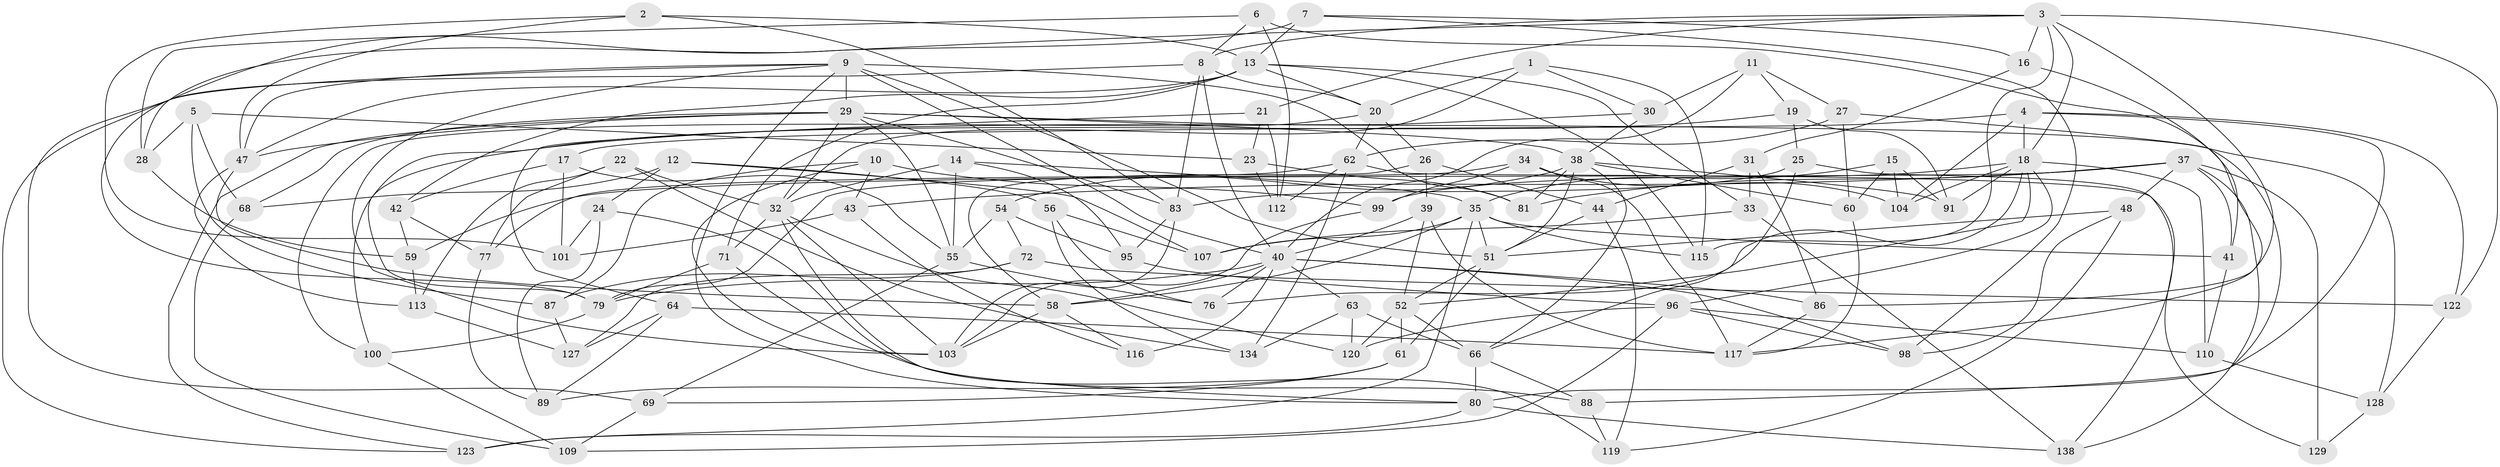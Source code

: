 // original degree distribution, {4: 1.0}
// Generated by graph-tools (version 1.1) at 2025/20/03/04/25 18:20:53]
// undirected, 98 vertices, 233 edges
graph export_dot {
graph [start="1"]
  node [color=gray90,style=filled];
  1;
  2;
  3 [super="+53+65"];
  4 [super="+141"];
  5;
  6;
  7;
  8 [super="+121"];
  9 [super="+50"];
  10;
  11;
  12;
  13 [super="+124+75"];
  14;
  15;
  16;
  17;
  18 [super="+45+57"];
  19;
  20 [super="+46"];
  21;
  22;
  23;
  24;
  25;
  26;
  27;
  28;
  29 [super="+36+85"];
  30;
  31;
  32 [super="+97"];
  33;
  34;
  35 [super="+94+84"];
  37 [super="+92"];
  38 [super="+114"];
  39;
  40 [super="+67+49"];
  41;
  42;
  43;
  44;
  47 [super="+70"];
  48;
  51 [super="+90"];
  52 [super="+74"];
  54;
  55 [super="+73"];
  56;
  58 [super="+118"];
  59;
  60;
  61;
  62 [super="+108"];
  63;
  64;
  66 [super="+78"];
  68;
  69;
  71;
  72;
  76;
  77;
  79 [super="+137"];
  80 [super="+82"];
  81;
  83 [super="+130"];
  86;
  87;
  88;
  89;
  91;
  95;
  96 [super="+106"];
  98;
  99;
  100;
  101;
  103 [super="+135"];
  104;
  107;
  109;
  110;
  112;
  113;
  115;
  116;
  117 [super="+132"];
  119;
  120;
  122;
  123;
  127;
  128;
  129;
  134;
  138;
  1 -- 115;
  1 -- 30;
  1 -- 20;
  1 -- 32;
  2 -- 83;
  2 -- 101;
  2 -- 13;
  2 -- 47;
  3 -- 8;
  3 -- 18;
  3 -- 16;
  3 -- 122;
  3 -- 21;
  3 -- 115;
  3 -- 86;
  3 -- 79;
  4 -- 80;
  4 -- 104;
  4 -- 17;
  4 -- 122;
  4 -- 18 [weight=2];
  5 -- 28;
  5 -- 68;
  5 -- 23;
  5 -- 87;
  6 -- 28;
  6 -- 112;
  6 -- 8;
  6 -- 117;
  7 -- 16;
  7 -- 13;
  7 -- 98;
  7 -- 28;
  8 -- 40;
  8 -- 83;
  8 -- 123;
  8 -- 20;
  9 -- 81;
  9 -- 69;
  9 -- 47;
  9 -- 80;
  9 -- 29 [weight=2];
  9 -- 103;
  9 -- 40;
  9 -- 51 [weight=2];
  10 -- 87;
  10 -- 43;
  10 -- 99;
  10 -- 103;
  11 -- 27;
  11 -- 19;
  11 -- 30;
  11 -- 40;
  12 -- 24;
  12 -- 107;
  12 -- 68;
  12 -- 56;
  13 -- 33;
  13 -- 71;
  13 -- 42;
  13 -- 115;
  13 -- 47;
  13 -- 20;
  14 -- 95;
  14 -- 55;
  14 -- 32;
  14 -- 35;
  15 -- 91;
  15 -- 60;
  15 -- 104;
  15 -- 35;
  16 -- 41;
  16 -- 31;
  17 -- 42;
  17 -- 101;
  17 -- 55;
  18 -- 110;
  18 -- 96;
  18 -- 52;
  18 -- 99;
  18 -- 104;
  18 -- 91;
  18 -- 76;
  19 -- 25;
  19 -- 100;
  19 -- 91;
  20 -- 100;
  20 -- 26;
  20 -- 62;
  21 -- 64;
  21 -- 112;
  21 -- 23;
  22 -- 134;
  22 -- 77;
  22 -- 113;
  22 -- 32;
  23 -- 81;
  23 -- 112;
  24 -- 89;
  24 -- 119;
  24 -- 101;
  25 -- 138;
  25 -- 66;
  25 -- 83;
  26 -- 58;
  26 -- 39;
  26 -- 44;
  27 -- 88;
  27 -- 62;
  27 -- 60;
  28 -- 59;
  29 -- 32;
  29 -- 128;
  29 -- 55;
  29 -- 83;
  29 -- 68;
  29 -- 38;
  29 -- 123;
  29 -- 47;
  30 -- 38;
  30 -- 79;
  31 -- 86;
  31 -- 33;
  31 -- 44;
  32 -- 120;
  32 -- 71;
  32 -- 80;
  32 -- 103;
  33 -- 138;
  33 -- 107;
  34 -- 117;
  34 -- 99;
  34 -- 79;
  34 -- 104;
  35 -- 107;
  35 -- 41;
  35 -- 123;
  35 -- 115;
  35 -- 58;
  35 -- 51;
  37 -- 59;
  37 -- 48;
  37 -- 129 [weight=2];
  37 -- 81;
  37 -- 41;
  37 -- 138;
  37 -- 43;
  38 -- 51;
  38 -- 54;
  38 -- 60;
  38 -- 81;
  38 -- 66;
  38 -- 91;
  39 -- 40;
  39 -- 52;
  39 -- 117;
  40 -- 79;
  40 -- 116 [weight=2];
  40 -- 86;
  40 -- 76;
  40 -- 98;
  40 -- 63;
  40 -- 58;
  41 -- 110;
  42 -- 59;
  42 -- 77;
  43 -- 116;
  43 -- 101;
  44 -- 51;
  44 -- 119;
  47 -- 58;
  47 -- 113;
  48 -- 98;
  48 -- 119;
  48 -- 51;
  51 -- 61;
  51 -- 52;
  52 -- 66;
  52 -- 61;
  52 -- 120;
  54 -- 72;
  54 -- 95;
  54 -- 55;
  55 -- 76;
  55 -- 69;
  56 -- 76;
  56 -- 134;
  56 -- 107;
  58 -- 116;
  58 -- 103;
  59 -- 113;
  60 -- 117;
  61 -- 69;
  61 -- 89;
  62 -- 129;
  62 -- 112;
  62 -- 134;
  62 -- 77;
  63 -- 120;
  63 -- 134;
  63 -- 66;
  64 -- 89;
  64 -- 117;
  64 -- 127;
  66 -- 80;
  66 -- 88;
  68 -- 109;
  69 -- 109;
  71 -- 88;
  71 -- 79;
  72 -- 122;
  72 -- 87;
  72 -- 127;
  77 -- 89;
  79 -- 100;
  80 -- 138;
  80 -- 123;
  83 -- 103;
  83 -- 95;
  86 -- 117;
  87 -- 127;
  88 -- 119;
  95 -- 96;
  96 -- 110;
  96 -- 98;
  96 -- 120;
  96 -- 109;
  99 -- 103;
  100 -- 109;
  110 -- 128;
  113 -- 127;
  122 -- 128;
  128 -- 129;
}
